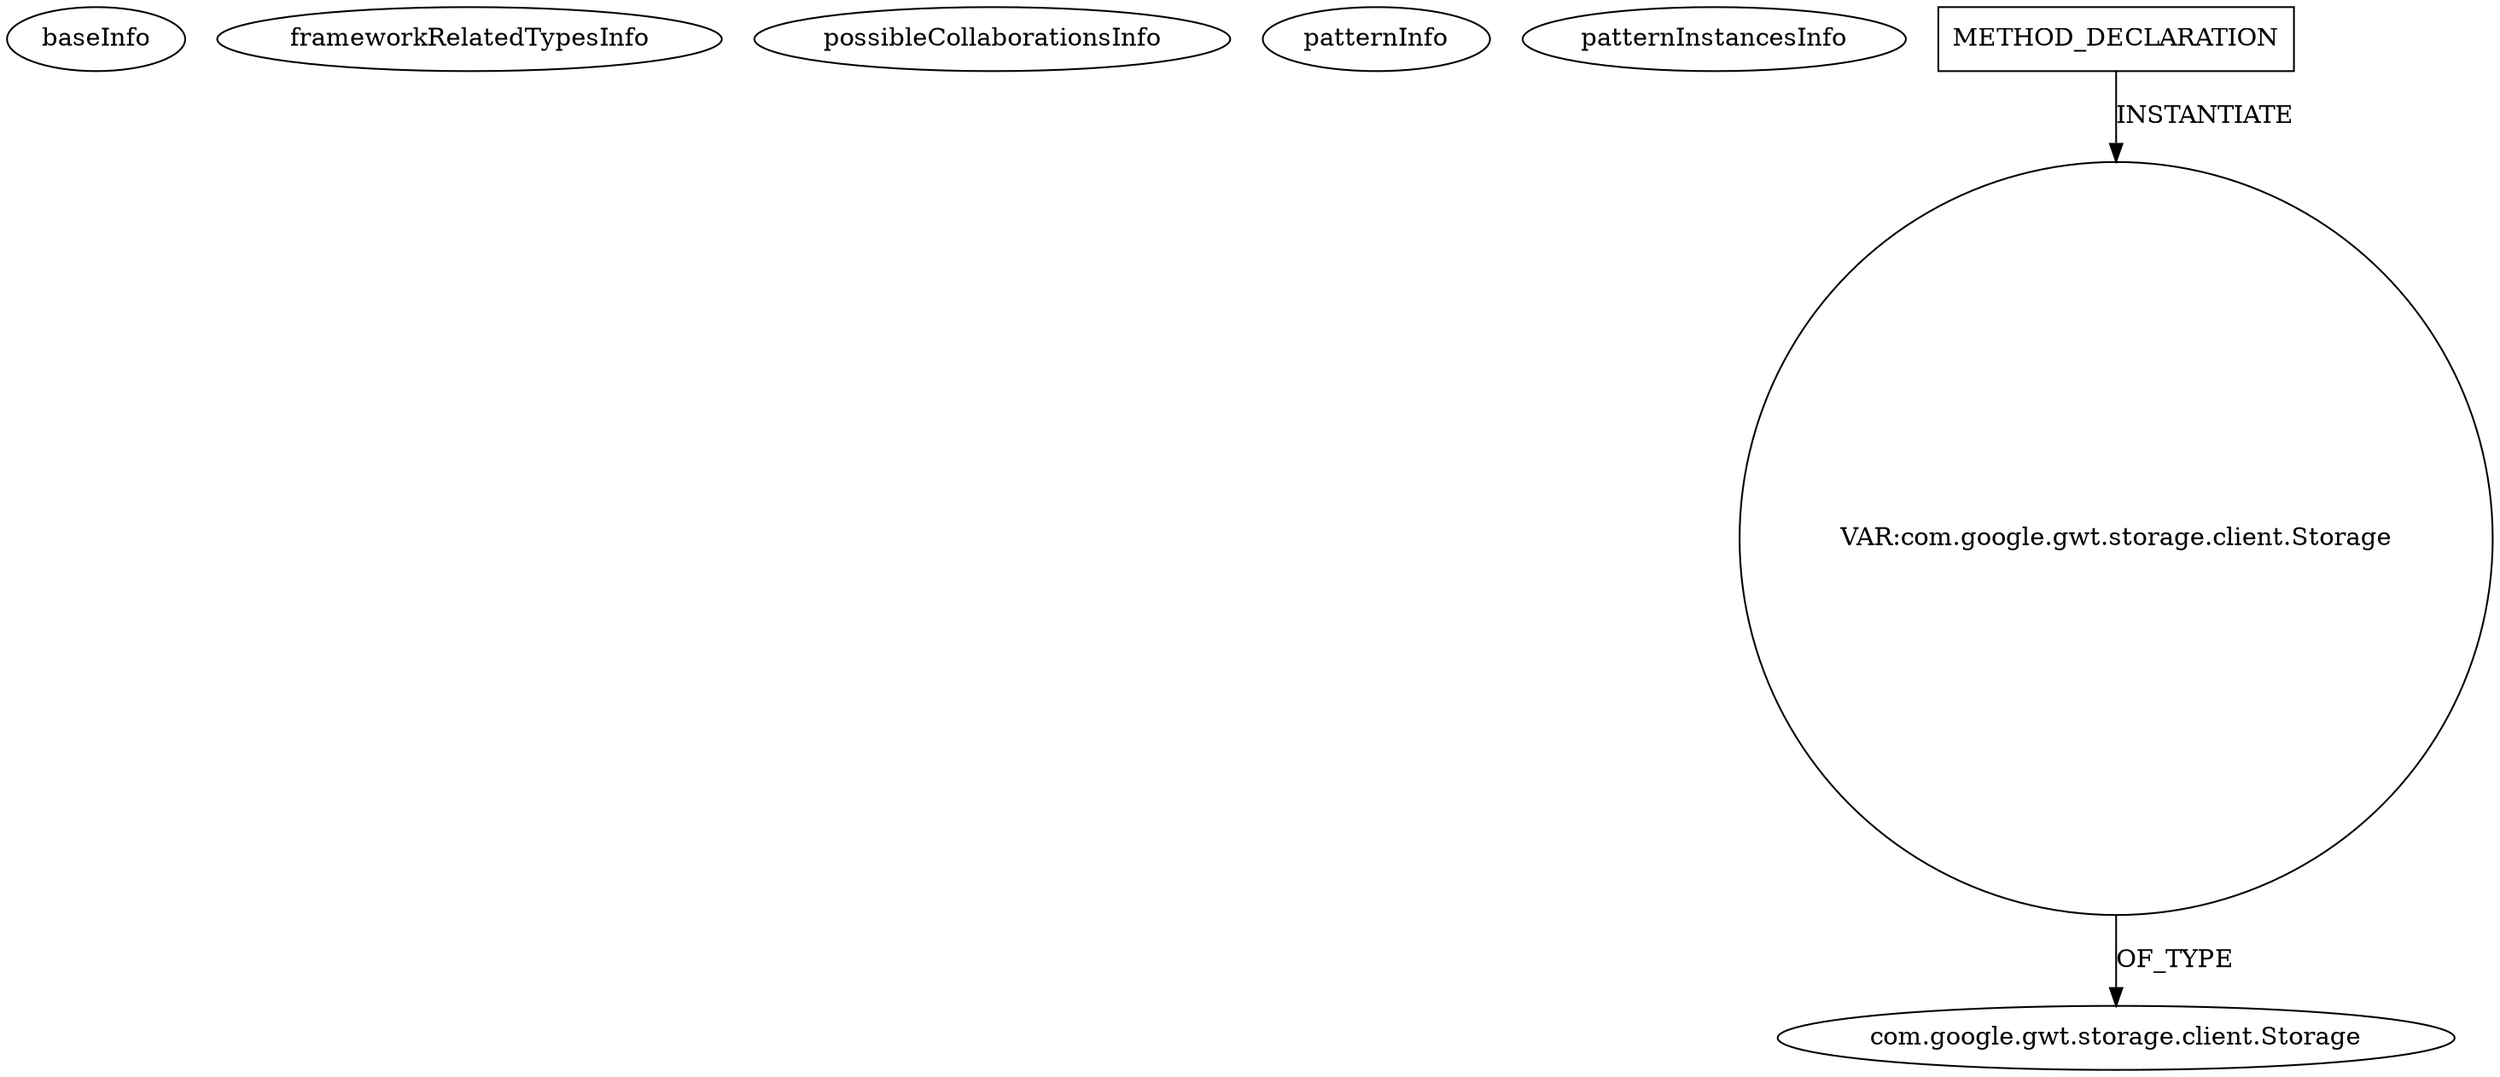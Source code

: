 digraph {
baseInfo[graphId=1694,category="pattern",isAnonymous=false,possibleRelation=false]
frameworkRelatedTypesInfo[]
possibleCollaborationsInfo[]
patternInfo[frequency=2.0,patternRootClient=null]
patternInstancesInfo[0="drweaver-gwt_garage_control~/drweaver-gwt_garage_control/gwt_garage_control-master/src/drweaver/garagecontrol/client/GarageControl.java~GarageControl~1287",1="Cauac-GXTProject~/Cauac-GXTProject/GXTProject-master/src/main/java/gxtproject/client/Main.java~com.google.gwt.user.client.ui.Widget asWidget()~81"]
27[label="com.google.gwt.storage.client.Storage",vertexType="FRAMEWORK_CLASS_TYPE",isFrameworkType=false]
25[label="VAR:com.google.gwt.storage.client.Storage",vertexType="VARIABLE_EXPRESION",isFrameworkType=false,shape=circle]
24[label="METHOD_DECLARATION",vertexType="CLIENT_METHOD_DECLARATION",isFrameworkType=false,shape=box]
25->27[label="OF_TYPE"]
24->25[label="INSTANTIATE"]
}
